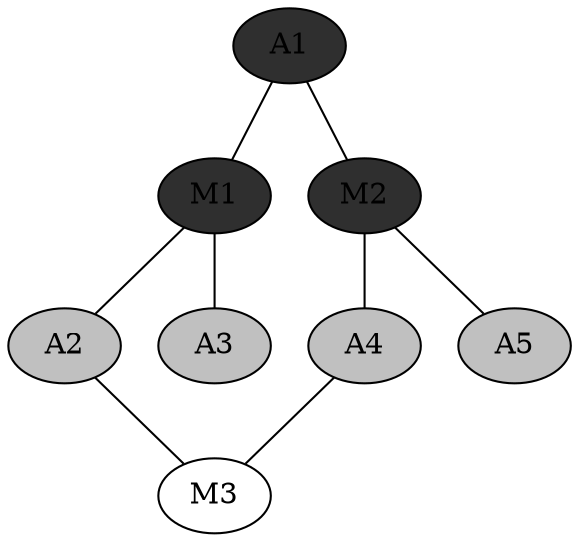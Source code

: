 digraph G {
		A1->M1[arrowhead="none"];
		A1->M2[arrowhead="none"];
		M1->actor11[arrowhead="none"];
		M1->actor12[arrowhead="none"];
		M2->actor21[arrowhead="none"];
		M2->actor22[arrowhead="none"];
		actor11[label="A2"];
		actor12[label="A3"];
		actor21[label="A4"];
		actor22[label="A5"];
		actor11->M3[arrowhead="none"];
		actor21->M3[arrowhead="none"];
		A1[fillcolor="#2f2f2f", style=filled];
		M1[fillcolor="#2f2f2f", style=filled];
		M2[fillcolor="#2f2f2f", style=filled];
		actor11[fillcolor=gray, style=filled];
		actor12[fillcolor=gray, style=filled];
		actor21[fillcolor=gray, style=filled];
		actor22[fillcolor=gray, style=filled];
}
